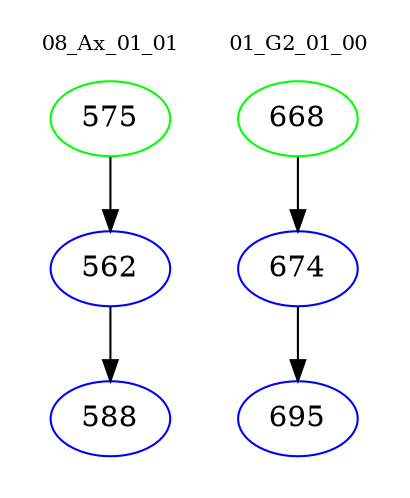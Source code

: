 digraph{
subgraph cluster_0 {
color = white
label = "08_Ax_01_01";
fontsize=10;
T0_575 [label="575", color="green"]
T0_575 -> T0_562 [color="black"]
T0_562 [label="562", color="blue"]
T0_562 -> T0_588 [color="black"]
T0_588 [label="588", color="blue"]
}
subgraph cluster_1 {
color = white
label = "01_G2_01_00";
fontsize=10;
T1_668 [label="668", color="green"]
T1_668 -> T1_674 [color="black"]
T1_674 [label="674", color="blue"]
T1_674 -> T1_695 [color="black"]
T1_695 [label="695", color="blue"]
}
}
